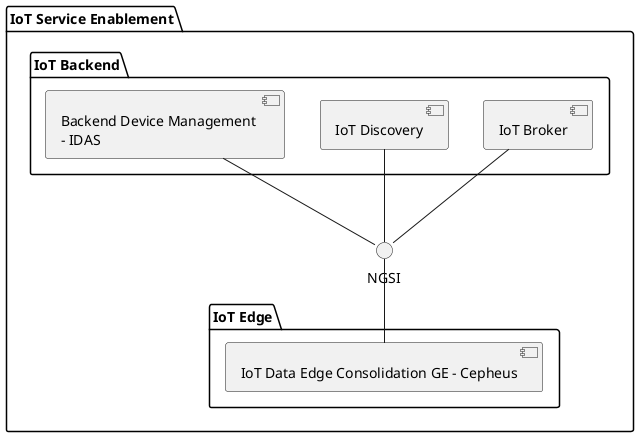 @startuml
skinparam componentStyle uml2

package "IoT Service Enablement" {

interface NGSI

package "IoT Backend" {
  NGSI -up- [Backend Device Management \n- IDAS]
  NGSI -up- [IoT Discovery]
  NGSI -up- [IoT Broker]
}
package "IoT Edge" {

 NGSI -down- [IoT Data Edge Consolidation GE - Cepheus]

}
}

@enduml
